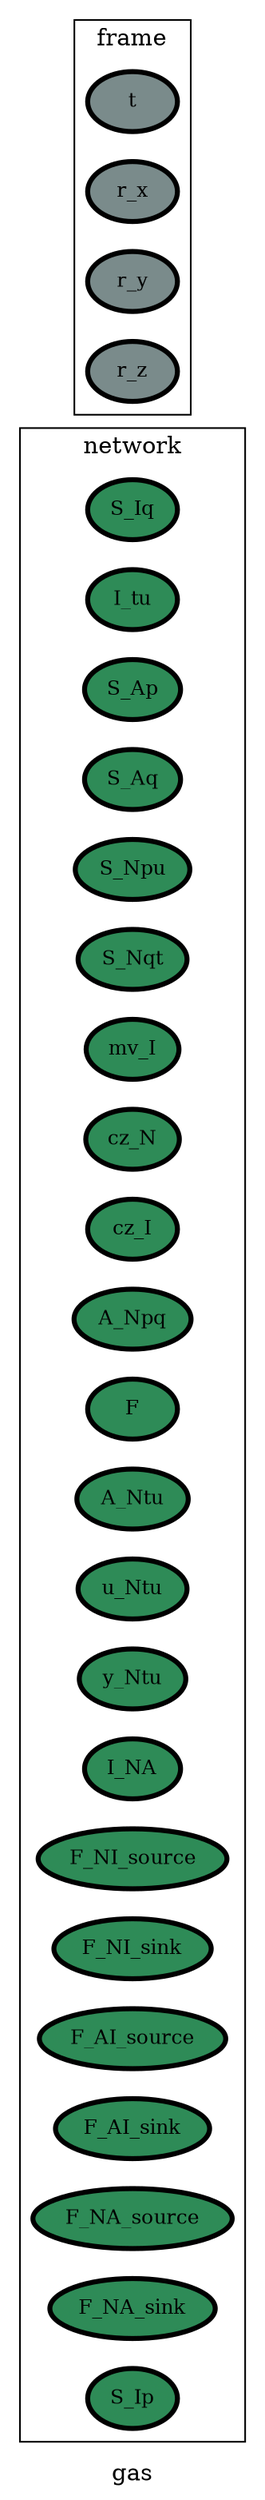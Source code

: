 digraph gas {
label=gas;
rankdir=LR;
subgraph cluster_gas___transport {
label=transport;
rankdir=LR;
}

subgraph cluster_gas___geometry {
label=geometry;
rankdir=LR;
}

subgraph cluster_gas___properties {
label=properties;
rankdir=LR;
}

subgraph cluster_gas___network {
label=network;
rankdir=LR;
V_10 [fillcolor=seagreen, fontsize=12, label=S_Iq, penwidth=3, style=filled];
V_11 [fillcolor=seagreen, fontsize=12, label=I_tu, penwidth=3, style=filled];
V_12 [fillcolor=seagreen, fontsize=12, label=S_Ap, penwidth=3, style=filled];
V_13 [fillcolor=seagreen, fontsize=12, label=S_Aq, penwidth=3, style=filled];
V_14 [fillcolor=seagreen, fontsize=12, label=S_Npu, penwidth=3, style=filled];
V_15 [fillcolor=seagreen, fontsize=12, label=S_Nqt, penwidth=3, style=filled];
V_16 [fillcolor=seagreen, fontsize=12, label=mv_I, penwidth=3, style=filled];
V_17 [fillcolor=seagreen, fontsize=12, label=cz_N, penwidth=3, style=filled];
V_18 [fillcolor=seagreen, fontsize=12, label=cz_I, penwidth=3, style=filled];
V_19 [fillcolor=seagreen, fontsize=12, label=A_Npq, penwidth=3, style=filled];
V_2 [fillcolor=seagreen, fontsize=12, label=F, penwidth=3, style=filled];
V_20 [fillcolor=seagreen, fontsize=12, label=A_Ntu, penwidth=3, style=filled];
V_21 [fillcolor=seagreen, fontsize=12, label=u_Ntu, penwidth=3, style=filled];
V_22 [fillcolor=seagreen, fontsize=12, label=y_Ntu, penwidth=3, style=filled];
V_27 [fillcolor=seagreen, fontsize=12, label=I_NA, penwidth=3, style=filled];
V_3 [fillcolor=seagreen, fontsize=12, label=F_NI_source, penwidth=3, style=filled];
V_4 [fillcolor=seagreen, fontsize=12, label=F_NI_sink, penwidth=3, style=filled];
V_5 [fillcolor=seagreen, fontsize=12, label=F_AI_source, penwidth=3, style=filled];
V_6 [fillcolor=seagreen, fontsize=12, label=F_AI_sink, penwidth=3, style=filled];
V_7 [fillcolor=seagreen, fontsize=12, label=F_NA_source, penwidth=3, style=filled];
V_8 [fillcolor=seagreen, fontsize=12, label=F_NA_sink, penwidth=3, style=filled];
V_9 [fillcolor=seagreen, fontsize=12, label=S_Ip, penwidth=3, style=filled];
}

subgraph cluster_gas___differenceOperator {
label=differenceOperator;
rankdir=LR;
}

subgraph cluster_gas___frame {
label=frame;
rankdir=LR;
V_1 [fillcolor=lightcyan4, fontsize=12, label=t, penwidth=3, style=filled];
V_23 [fillcolor=lightcyan4, fontsize=12, label=r_x, penwidth=3, style=filled];
V_24 [fillcolor=lightcyan4, fontsize=12, label=r_y, penwidth=3, style=filled];
V_25 [fillcolor=lightcyan4, fontsize=12, label=r_z, penwidth=3, style=filled];
}

subgraph cluster_gas___state {
label=state;
rankdir=LR;
}

subgraph cluster_gas___constant {
label=constant;
rankdir=LR;
}

subgraph cluster_gas___effort {
label=effort;
rankdir=LR;
}

subgraph cluster_gas___secondaryState {
label=secondaryState;
rankdir=LR;
}

subgraph cluster_gas___conversion {
label=conversion;
rankdir=LR;
}

subgraph cluster_gas___diffState {
label=diffState;
rankdir=LR;
}

subgraph cluster_gas___internalTransport {
label=internalTransport;
rankdir=LR;
}

}
